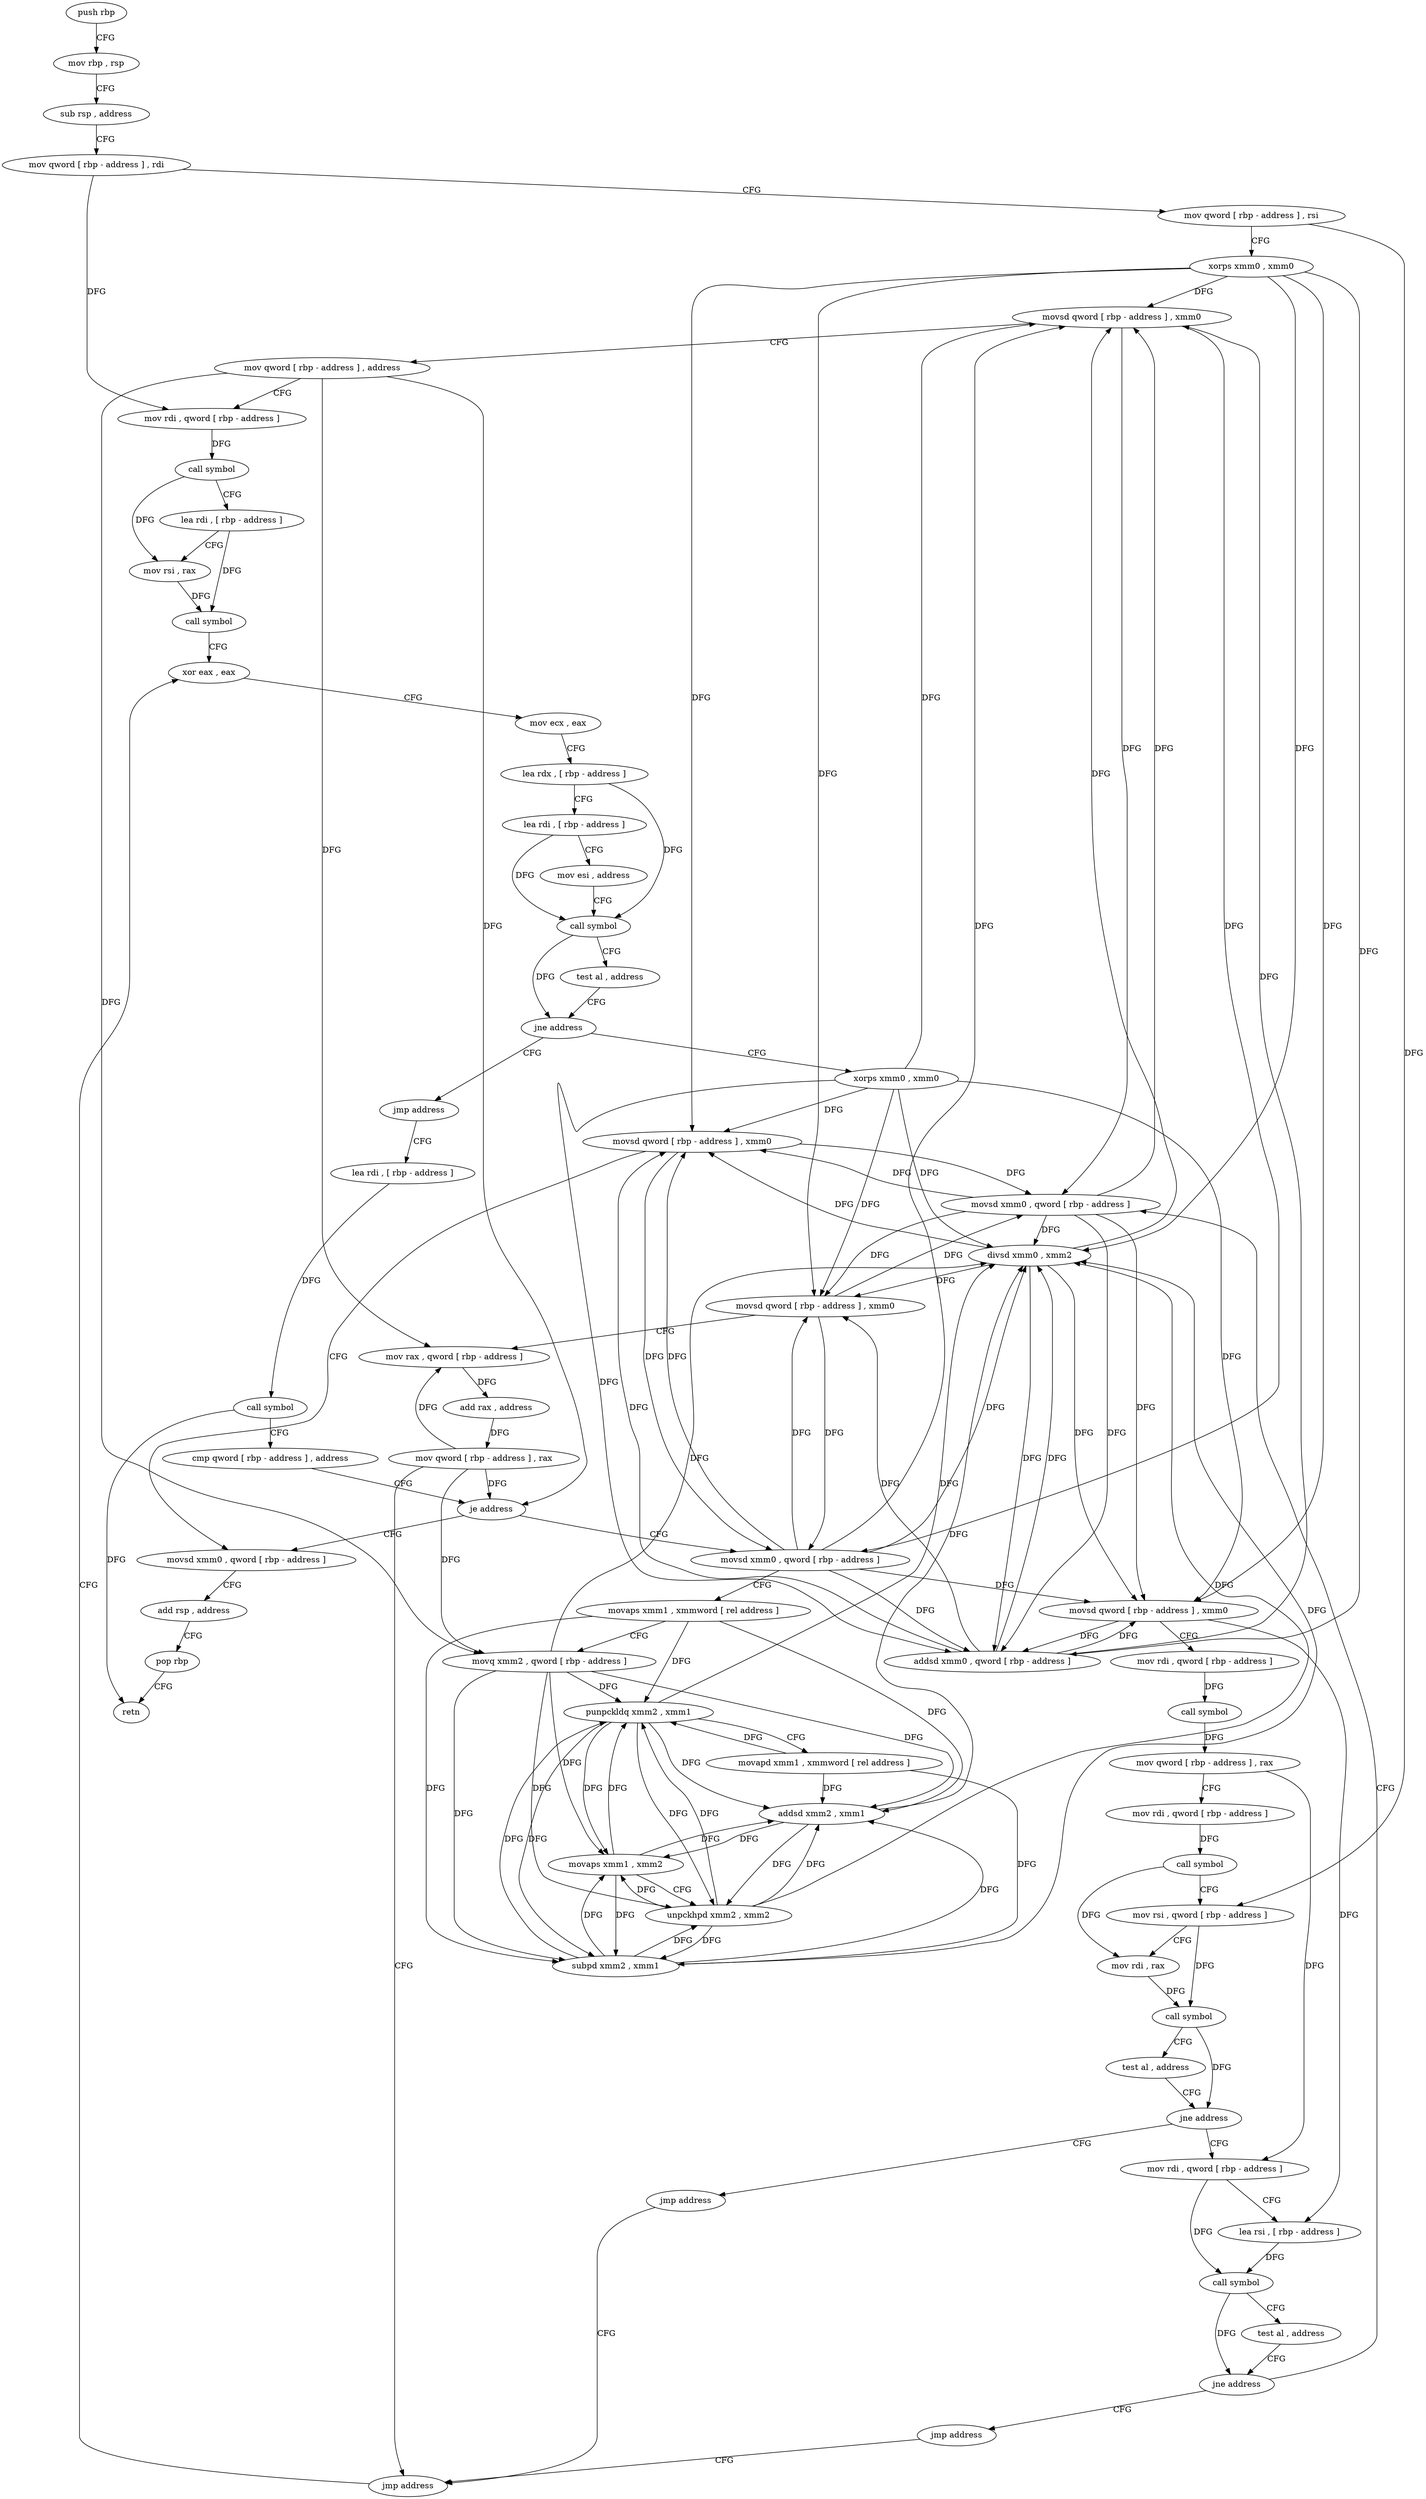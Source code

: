 digraph "func" {
"192192" [label = "push rbp" ]
"192193" [label = "mov rbp , rsp" ]
"192196" [label = "sub rsp , address" ]
"192203" [label = "mov qword [ rbp - address ] , rdi" ]
"192207" [label = "mov qword [ rbp - address ] , rsi" ]
"192211" [label = "xorps xmm0 , xmm0" ]
"192214" [label = "movsd qword [ rbp - address ] , xmm0" ]
"192219" [label = "mov qword [ rbp - address ] , address" ]
"192227" [label = "mov rdi , qword [ rbp - address ]" ]
"192231" [label = "call symbol" ]
"192236" [label = "lea rdi , [ rbp - address ]" ]
"192240" [label = "mov rsi , rax" ]
"192243" [label = "call symbol" ]
"192248" [label = "xor eax , eax" ]
"192283" [label = "xorps xmm0 , xmm0" ]
"192286" [label = "movsd qword [ rbp - address ] , xmm0" ]
"192291" [label = "mov rdi , qword [ rbp - address ]" ]
"192295" [label = "call symbol" ]
"192300" [label = "mov qword [ rbp - address ] , rax" ]
"192304" [label = "mov rdi , qword [ rbp - address ]" ]
"192308" [label = "call symbol" ]
"192313" [label = "mov rsi , qword [ rbp - address ]" ]
"192317" [label = "mov rdi , rax" ]
"192320" [label = "call symbol" ]
"192325" [label = "test al , address" ]
"192327" [label = "jne address" ]
"192338" [label = "mov rdi , qword [ rbp - address ]" ]
"192333" [label = "jmp address" ]
"192278" [label = "jmp address" ]
"192398" [label = "lea rdi , [ rbp - address ]" ]
"192342" [label = "lea rsi , [ rbp - address ]" ]
"192346" [label = "call symbol" ]
"192351" [label = "test al , address" ]
"192353" [label = "jne address" ]
"192364" [label = "movsd xmm0 , qword [ rbp - address ]" ]
"192359" [label = "jmp address" ]
"192393" [label = "jmp address" ]
"192402" [label = "call symbol" ]
"192407" [label = "cmp qword [ rbp - address ] , address" ]
"192412" [label = "je address" ]
"192471" [label = "movsd xmm0 , qword [ rbp - address ]" ]
"192418" [label = "movsd xmm0 , qword [ rbp - address ]" ]
"192369" [label = "addsd xmm0 , qword [ rbp - address ]" ]
"192374" [label = "movsd qword [ rbp - address ] , xmm0" ]
"192379" [label = "mov rax , qword [ rbp - address ]" ]
"192383" [label = "add rax , address" ]
"192389" [label = "mov qword [ rbp - address ] , rax" ]
"192476" [label = "add rsp , address" ]
"192483" [label = "pop rbp" ]
"192484" [label = "retn" ]
"192423" [label = "movaps xmm1 , xmmword [ rel address ]" ]
"192430" [label = "movq xmm2 , qword [ rbp - address ]" ]
"192435" [label = "punpckldq xmm2 , xmm1" ]
"192439" [label = "movapd xmm1 , xmmword [ rel address ]" ]
"192447" [label = "subpd xmm2 , xmm1" ]
"192451" [label = "movaps xmm1 , xmm2" ]
"192454" [label = "unpckhpd xmm2 , xmm2" ]
"192458" [label = "addsd xmm2 , xmm1" ]
"192462" [label = "divsd xmm0 , xmm2" ]
"192466" [label = "movsd qword [ rbp - address ] , xmm0" ]
"192250" [label = "mov ecx , eax" ]
"192252" [label = "lea rdx , [ rbp - address ]" ]
"192256" [label = "lea rdi , [ rbp - address ]" ]
"192260" [label = "mov esi , address" ]
"192265" [label = "call symbol" ]
"192270" [label = "test al , address" ]
"192272" [label = "jne address" ]
"192192" -> "192193" [ label = "CFG" ]
"192193" -> "192196" [ label = "CFG" ]
"192196" -> "192203" [ label = "CFG" ]
"192203" -> "192207" [ label = "CFG" ]
"192203" -> "192227" [ label = "DFG" ]
"192207" -> "192211" [ label = "CFG" ]
"192207" -> "192313" [ label = "DFG" ]
"192211" -> "192214" [ label = "DFG" ]
"192211" -> "192286" [ label = "DFG" ]
"192211" -> "192369" [ label = "DFG" ]
"192211" -> "192374" [ label = "DFG" ]
"192211" -> "192462" [ label = "DFG" ]
"192211" -> "192466" [ label = "DFG" ]
"192214" -> "192219" [ label = "CFG" ]
"192214" -> "192364" [ label = "DFG" ]
"192214" -> "192418" [ label = "DFG" ]
"192219" -> "192227" [ label = "CFG" ]
"192219" -> "192412" [ label = "DFG" ]
"192219" -> "192379" [ label = "DFG" ]
"192219" -> "192430" [ label = "DFG" ]
"192227" -> "192231" [ label = "DFG" ]
"192231" -> "192236" [ label = "CFG" ]
"192231" -> "192240" [ label = "DFG" ]
"192236" -> "192240" [ label = "CFG" ]
"192236" -> "192243" [ label = "DFG" ]
"192240" -> "192243" [ label = "DFG" ]
"192243" -> "192248" [ label = "CFG" ]
"192248" -> "192250" [ label = "CFG" ]
"192283" -> "192286" [ label = "DFG" ]
"192283" -> "192214" [ label = "DFG" ]
"192283" -> "192369" [ label = "DFG" ]
"192283" -> "192374" [ label = "DFG" ]
"192283" -> "192462" [ label = "DFG" ]
"192283" -> "192466" [ label = "DFG" ]
"192286" -> "192291" [ label = "CFG" ]
"192286" -> "192369" [ label = "DFG" ]
"192286" -> "192342" [ label = "DFG" ]
"192291" -> "192295" [ label = "DFG" ]
"192295" -> "192300" [ label = "DFG" ]
"192300" -> "192304" [ label = "CFG" ]
"192300" -> "192338" [ label = "DFG" ]
"192304" -> "192308" [ label = "DFG" ]
"192308" -> "192313" [ label = "CFG" ]
"192308" -> "192317" [ label = "DFG" ]
"192313" -> "192317" [ label = "CFG" ]
"192313" -> "192320" [ label = "DFG" ]
"192317" -> "192320" [ label = "DFG" ]
"192320" -> "192325" [ label = "CFG" ]
"192320" -> "192327" [ label = "DFG" ]
"192325" -> "192327" [ label = "CFG" ]
"192327" -> "192338" [ label = "CFG" ]
"192327" -> "192333" [ label = "CFG" ]
"192338" -> "192342" [ label = "CFG" ]
"192338" -> "192346" [ label = "DFG" ]
"192333" -> "192393" [ label = "CFG" ]
"192278" -> "192398" [ label = "CFG" ]
"192398" -> "192402" [ label = "DFG" ]
"192342" -> "192346" [ label = "DFG" ]
"192346" -> "192351" [ label = "CFG" ]
"192346" -> "192353" [ label = "DFG" ]
"192351" -> "192353" [ label = "CFG" ]
"192353" -> "192364" [ label = "CFG" ]
"192353" -> "192359" [ label = "CFG" ]
"192364" -> "192369" [ label = "DFG" ]
"192364" -> "192214" [ label = "DFG" ]
"192364" -> "192286" [ label = "DFG" ]
"192364" -> "192374" [ label = "DFG" ]
"192364" -> "192462" [ label = "DFG" ]
"192364" -> "192466" [ label = "DFG" ]
"192359" -> "192393" [ label = "CFG" ]
"192393" -> "192248" [ label = "CFG" ]
"192402" -> "192407" [ label = "CFG" ]
"192402" -> "192484" [ label = "DFG" ]
"192407" -> "192412" [ label = "CFG" ]
"192412" -> "192471" [ label = "CFG" ]
"192412" -> "192418" [ label = "CFG" ]
"192471" -> "192476" [ label = "CFG" ]
"192418" -> "192423" [ label = "CFG" ]
"192418" -> "192214" [ label = "DFG" ]
"192418" -> "192286" [ label = "DFG" ]
"192418" -> "192374" [ label = "DFG" ]
"192418" -> "192369" [ label = "DFG" ]
"192418" -> "192462" [ label = "DFG" ]
"192418" -> "192466" [ label = "DFG" ]
"192369" -> "192374" [ label = "DFG" ]
"192369" -> "192214" [ label = "DFG" ]
"192369" -> "192286" [ label = "DFG" ]
"192369" -> "192462" [ label = "DFG" ]
"192369" -> "192466" [ label = "DFG" ]
"192374" -> "192379" [ label = "CFG" ]
"192374" -> "192364" [ label = "DFG" ]
"192374" -> "192418" [ label = "DFG" ]
"192379" -> "192383" [ label = "DFG" ]
"192383" -> "192389" [ label = "DFG" ]
"192389" -> "192393" [ label = "CFG" ]
"192389" -> "192412" [ label = "DFG" ]
"192389" -> "192379" [ label = "DFG" ]
"192389" -> "192430" [ label = "DFG" ]
"192476" -> "192483" [ label = "CFG" ]
"192483" -> "192484" [ label = "CFG" ]
"192423" -> "192430" [ label = "CFG" ]
"192423" -> "192435" [ label = "DFG" ]
"192423" -> "192447" [ label = "DFG" ]
"192423" -> "192458" [ label = "DFG" ]
"192430" -> "192435" [ label = "DFG" ]
"192430" -> "192447" [ label = "DFG" ]
"192430" -> "192451" [ label = "DFG" ]
"192430" -> "192454" [ label = "DFG" ]
"192430" -> "192458" [ label = "DFG" ]
"192430" -> "192462" [ label = "DFG" ]
"192435" -> "192439" [ label = "CFG" ]
"192435" -> "192447" [ label = "DFG" ]
"192435" -> "192451" [ label = "DFG" ]
"192435" -> "192454" [ label = "DFG" ]
"192435" -> "192458" [ label = "DFG" ]
"192435" -> "192462" [ label = "DFG" ]
"192439" -> "192447" [ label = "DFG" ]
"192439" -> "192435" [ label = "DFG" ]
"192439" -> "192458" [ label = "DFG" ]
"192447" -> "192451" [ label = "DFG" ]
"192447" -> "192435" [ label = "DFG" ]
"192447" -> "192454" [ label = "DFG" ]
"192447" -> "192458" [ label = "DFG" ]
"192447" -> "192462" [ label = "DFG" ]
"192451" -> "192454" [ label = "CFG" ]
"192451" -> "192435" [ label = "DFG" ]
"192451" -> "192447" [ label = "DFG" ]
"192451" -> "192458" [ label = "DFG" ]
"192454" -> "192458" [ label = "DFG" ]
"192454" -> "192451" [ label = "DFG" ]
"192454" -> "192435" [ label = "DFG" ]
"192454" -> "192447" [ label = "DFG" ]
"192454" -> "192462" [ label = "DFG" ]
"192458" -> "192462" [ label = "DFG" ]
"192458" -> "192451" [ label = "DFG" ]
"192458" -> "192454" [ label = "DFG" ]
"192462" -> "192466" [ label = "DFG" ]
"192462" -> "192214" [ label = "DFG" ]
"192462" -> "192286" [ label = "DFG" ]
"192462" -> "192374" [ label = "DFG" ]
"192462" -> "192369" [ label = "DFG" ]
"192466" -> "192471" [ label = "CFG" ]
"192466" -> "192364" [ label = "DFG" ]
"192466" -> "192418" [ label = "DFG" ]
"192250" -> "192252" [ label = "CFG" ]
"192252" -> "192256" [ label = "CFG" ]
"192252" -> "192265" [ label = "DFG" ]
"192256" -> "192260" [ label = "CFG" ]
"192256" -> "192265" [ label = "DFG" ]
"192260" -> "192265" [ label = "CFG" ]
"192265" -> "192270" [ label = "CFG" ]
"192265" -> "192272" [ label = "DFG" ]
"192270" -> "192272" [ label = "CFG" ]
"192272" -> "192283" [ label = "CFG" ]
"192272" -> "192278" [ label = "CFG" ]
}
